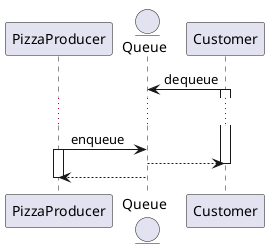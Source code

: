 @startuml

participant PizzaProducer
entity Queue

Customer->Queue : dequeue
activate Customer
...
PizzaProducer->Queue : enqueue
activate PizzaProducer
Queue-->Customer
deactivate Customer
Queue-->PizzaProducer
deactivate PizzaProducer
/'
Person -> MicrowaveOven : Cook Food
activate PizzaProducer
par
PizzaProducer -> PizzaProducer : Bake domain.Pizza
else
PizzaProducer -> PizzaProducer : Bake domain.Pizza
end

activate MicrowaveOven
par
MicrowaveOven -> MicrowaveOven : Activate Client
else
MicrowaveOven -> MicrowaveOven : Activate Client
end


MicrowaveOven --> Person : Delicious Food
deactivate MicrowaveOven
participant "Client" as C
participant "entries.Server" as S
participant "Third Party" as 3PT

C -> S++: login
S -> S: do I know you?
S -> 3PT++: give me money for client
return here you have money
S ->> S++ #005500: compute usage
S ->> 3PT: notify about computation details
deactivate S
return money
'/

@enduml